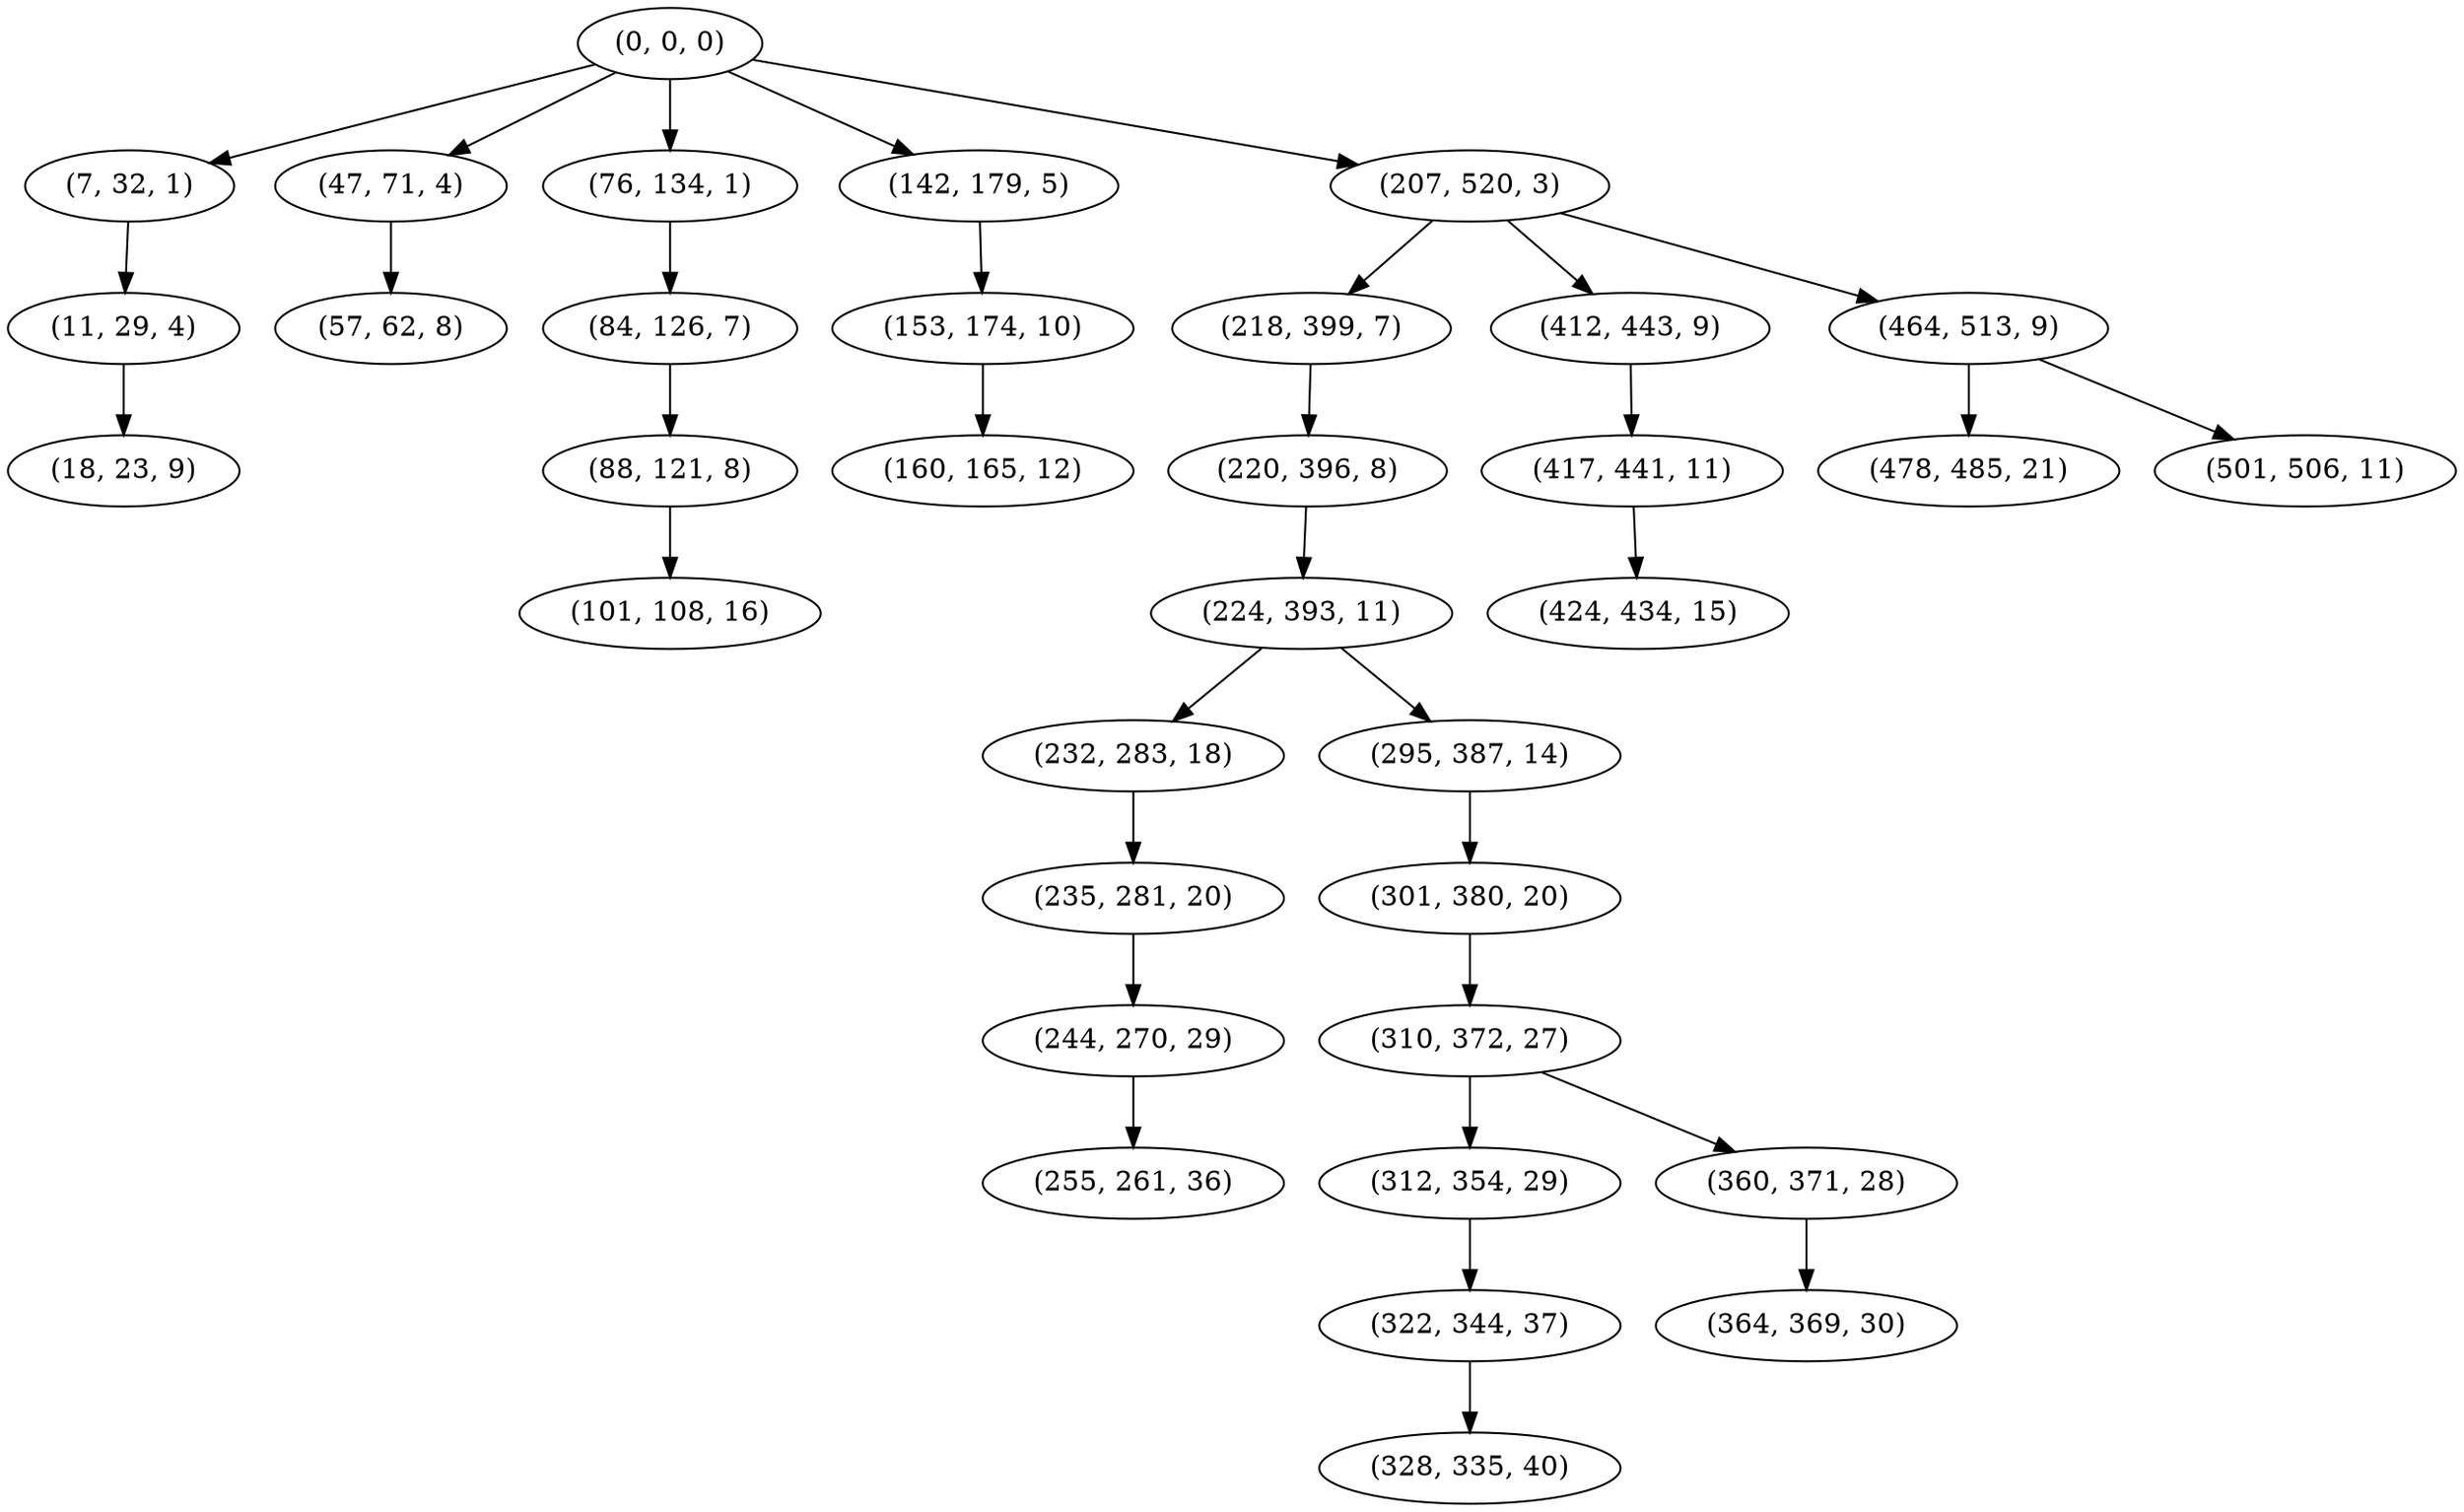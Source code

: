 digraph tree {
    "(0, 0, 0)";
    "(7, 32, 1)";
    "(11, 29, 4)";
    "(18, 23, 9)";
    "(47, 71, 4)";
    "(57, 62, 8)";
    "(76, 134, 1)";
    "(84, 126, 7)";
    "(88, 121, 8)";
    "(101, 108, 16)";
    "(142, 179, 5)";
    "(153, 174, 10)";
    "(160, 165, 12)";
    "(207, 520, 3)";
    "(218, 399, 7)";
    "(220, 396, 8)";
    "(224, 393, 11)";
    "(232, 283, 18)";
    "(235, 281, 20)";
    "(244, 270, 29)";
    "(255, 261, 36)";
    "(295, 387, 14)";
    "(301, 380, 20)";
    "(310, 372, 27)";
    "(312, 354, 29)";
    "(322, 344, 37)";
    "(328, 335, 40)";
    "(360, 371, 28)";
    "(364, 369, 30)";
    "(412, 443, 9)";
    "(417, 441, 11)";
    "(424, 434, 15)";
    "(464, 513, 9)";
    "(478, 485, 21)";
    "(501, 506, 11)";
    "(0, 0, 0)" -> "(7, 32, 1)";
    "(0, 0, 0)" -> "(47, 71, 4)";
    "(0, 0, 0)" -> "(76, 134, 1)";
    "(0, 0, 0)" -> "(142, 179, 5)";
    "(0, 0, 0)" -> "(207, 520, 3)";
    "(7, 32, 1)" -> "(11, 29, 4)";
    "(11, 29, 4)" -> "(18, 23, 9)";
    "(47, 71, 4)" -> "(57, 62, 8)";
    "(76, 134, 1)" -> "(84, 126, 7)";
    "(84, 126, 7)" -> "(88, 121, 8)";
    "(88, 121, 8)" -> "(101, 108, 16)";
    "(142, 179, 5)" -> "(153, 174, 10)";
    "(153, 174, 10)" -> "(160, 165, 12)";
    "(207, 520, 3)" -> "(218, 399, 7)";
    "(207, 520, 3)" -> "(412, 443, 9)";
    "(207, 520, 3)" -> "(464, 513, 9)";
    "(218, 399, 7)" -> "(220, 396, 8)";
    "(220, 396, 8)" -> "(224, 393, 11)";
    "(224, 393, 11)" -> "(232, 283, 18)";
    "(224, 393, 11)" -> "(295, 387, 14)";
    "(232, 283, 18)" -> "(235, 281, 20)";
    "(235, 281, 20)" -> "(244, 270, 29)";
    "(244, 270, 29)" -> "(255, 261, 36)";
    "(295, 387, 14)" -> "(301, 380, 20)";
    "(301, 380, 20)" -> "(310, 372, 27)";
    "(310, 372, 27)" -> "(312, 354, 29)";
    "(310, 372, 27)" -> "(360, 371, 28)";
    "(312, 354, 29)" -> "(322, 344, 37)";
    "(322, 344, 37)" -> "(328, 335, 40)";
    "(360, 371, 28)" -> "(364, 369, 30)";
    "(412, 443, 9)" -> "(417, 441, 11)";
    "(417, 441, 11)" -> "(424, 434, 15)";
    "(464, 513, 9)" -> "(478, 485, 21)";
    "(464, 513, 9)" -> "(501, 506, 11)";
}
